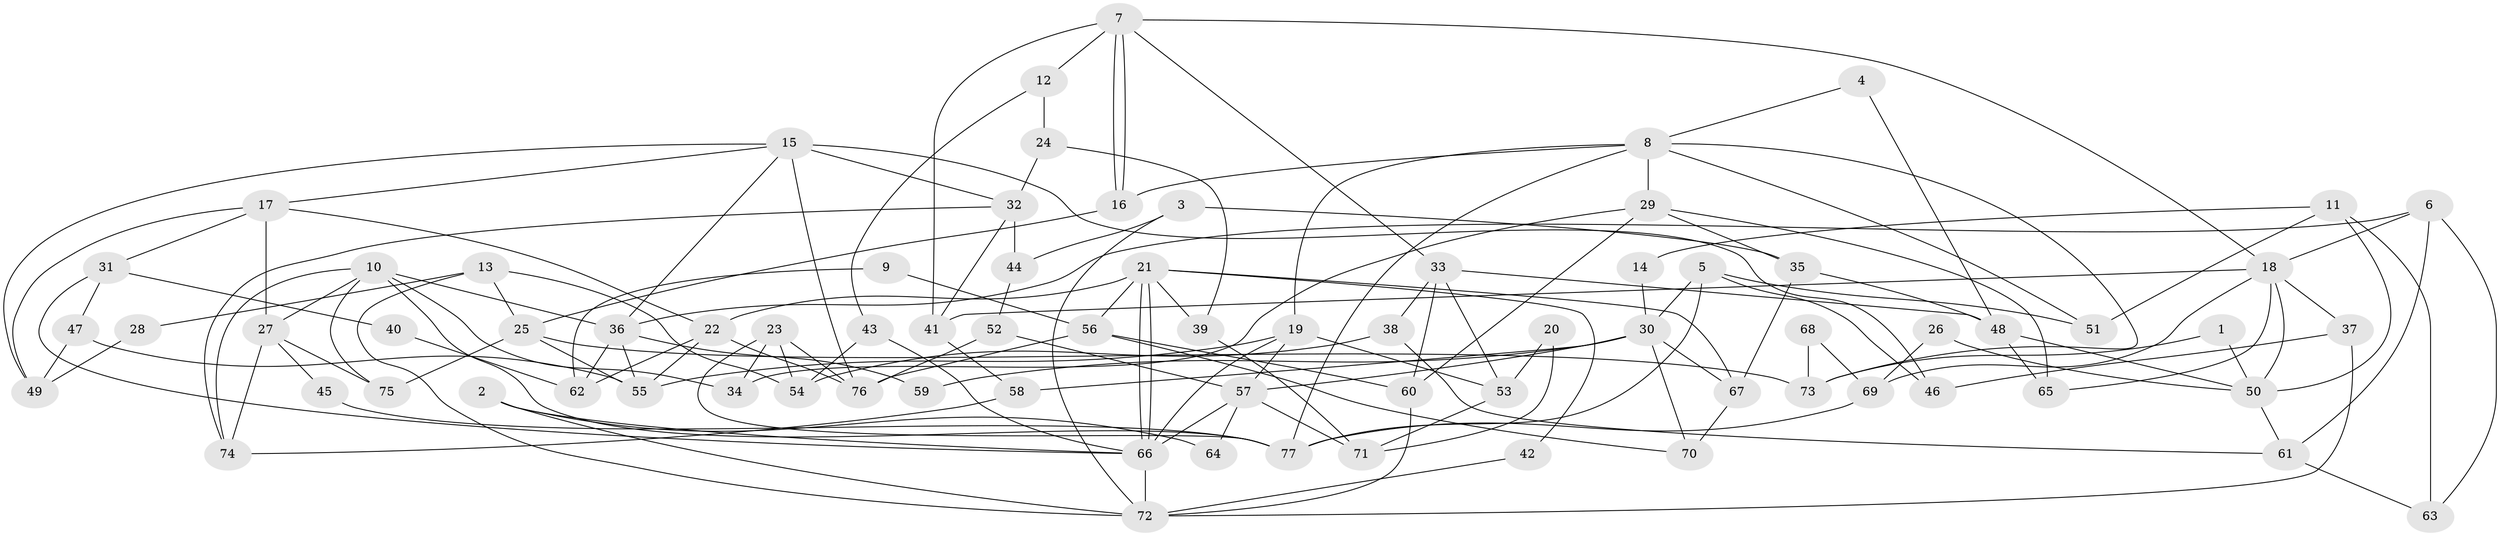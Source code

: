 // Generated by graph-tools (version 1.1) at 2025/26/03/09/25 03:26:15]
// undirected, 77 vertices, 154 edges
graph export_dot {
graph [start="1"]
  node [color=gray90,style=filled];
  1;
  2;
  3;
  4;
  5;
  6;
  7;
  8;
  9;
  10;
  11;
  12;
  13;
  14;
  15;
  16;
  17;
  18;
  19;
  20;
  21;
  22;
  23;
  24;
  25;
  26;
  27;
  28;
  29;
  30;
  31;
  32;
  33;
  34;
  35;
  36;
  37;
  38;
  39;
  40;
  41;
  42;
  43;
  44;
  45;
  46;
  47;
  48;
  49;
  50;
  51;
  52;
  53;
  54;
  55;
  56;
  57;
  58;
  59;
  60;
  61;
  62;
  63;
  64;
  65;
  66;
  67;
  68;
  69;
  70;
  71;
  72;
  73;
  74;
  75;
  76;
  77;
  1 -- 73;
  1 -- 50;
  2 -- 66;
  2 -- 72;
  2 -- 64;
  3 -- 72;
  3 -- 35;
  3 -- 44;
  4 -- 48;
  4 -- 8;
  5 -- 77;
  5 -- 46;
  5 -- 30;
  5 -- 51;
  6 -- 18;
  6 -- 63;
  6 -- 36;
  6 -- 61;
  7 -- 41;
  7 -- 16;
  7 -- 16;
  7 -- 12;
  7 -- 18;
  7 -- 33;
  8 -- 29;
  8 -- 19;
  8 -- 16;
  8 -- 51;
  8 -- 73;
  8 -- 77;
  9 -- 56;
  9 -- 62;
  10 -- 36;
  10 -- 27;
  10 -- 34;
  10 -- 74;
  10 -- 75;
  10 -- 77;
  11 -- 50;
  11 -- 51;
  11 -- 14;
  11 -- 63;
  12 -- 43;
  12 -- 24;
  13 -- 72;
  13 -- 25;
  13 -- 28;
  13 -- 54;
  14 -- 30;
  15 -- 36;
  15 -- 32;
  15 -- 17;
  15 -- 46;
  15 -- 49;
  15 -- 76;
  16 -- 25;
  17 -- 22;
  17 -- 27;
  17 -- 31;
  17 -- 49;
  18 -- 50;
  18 -- 37;
  18 -- 41;
  18 -- 65;
  18 -- 69;
  19 -- 66;
  19 -- 57;
  19 -- 53;
  19 -- 55;
  20 -- 53;
  20 -- 71;
  21 -- 66;
  21 -- 66;
  21 -- 56;
  21 -- 22;
  21 -- 39;
  21 -- 42;
  21 -- 67;
  22 -- 55;
  22 -- 62;
  22 -- 76;
  23 -- 77;
  23 -- 76;
  23 -- 34;
  23 -- 54;
  24 -- 32;
  24 -- 39;
  25 -- 75;
  25 -- 55;
  25 -- 73;
  26 -- 50;
  26 -- 69;
  27 -- 74;
  27 -- 45;
  27 -- 75;
  28 -- 49;
  29 -- 65;
  29 -- 34;
  29 -- 35;
  29 -- 60;
  30 -- 57;
  30 -- 58;
  30 -- 59;
  30 -- 67;
  30 -- 70;
  31 -- 47;
  31 -- 40;
  31 -- 66;
  32 -- 44;
  32 -- 74;
  32 -- 41;
  33 -- 60;
  33 -- 38;
  33 -- 48;
  33 -- 53;
  35 -- 67;
  35 -- 48;
  36 -- 55;
  36 -- 59;
  36 -- 62;
  37 -- 72;
  37 -- 46;
  38 -- 54;
  38 -- 61;
  39 -- 71;
  40 -- 62;
  41 -- 58;
  42 -- 72;
  43 -- 54;
  43 -- 66;
  44 -- 52;
  45 -- 77;
  47 -- 49;
  47 -- 55;
  48 -- 50;
  48 -- 65;
  50 -- 61;
  52 -- 57;
  52 -- 76;
  53 -- 71;
  56 -- 70;
  56 -- 76;
  56 -- 60;
  57 -- 71;
  57 -- 66;
  57 -- 64;
  58 -- 74;
  60 -- 72;
  61 -- 63;
  66 -- 72;
  67 -- 70;
  68 -- 73;
  68 -- 69;
  69 -- 77;
}
